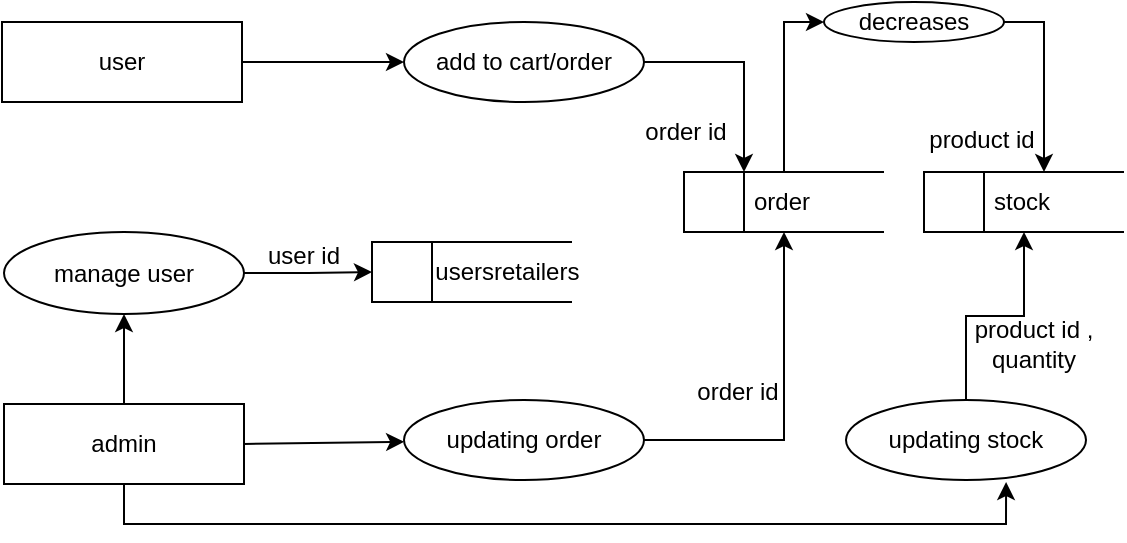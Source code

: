 <mxfile version="26.2.2">
  <diagram name="Page-1" id="f24Aatqlk4mQpJyAkvID">
    <mxGraphModel dx="855" dy="542" grid="1" gridSize="10" guides="1" tooltips="1" connect="1" arrows="1" fold="1" page="1" pageScale="1" pageWidth="850" pageHeight="1100" math="0" shadow="0">
      <root>
        <mxCell id="0" />
        <mxCell id="1" parent="0" />
        <mxCell id="x_YyGZkImRGxs_XCXCvj-6" style="rounded=0;orthogonalLoop=1;jettySize=auto;html=1;exitX=1;exitY=0.5;exitDx=0;exitDy=0;" parent="1" source="x_YyGZkImRGxs_XCXCvj-1" target="x_YyGZkImRGxs_XCXCvj-3" edge="1">
          <mxGeometry relative="1" as="geometry" />
        </mxCell>
        <mxCell id="x_YyGZkImRGxs_XCXCvj-1" value="user" style="rounded=0;whiteSpace=wrap;html=1;" parent="1" vertex="1">
          <mxGeometry x="79" y="110" width="120" height="40" as="geometry" />
        </mxCell>
        <mxCell id="x_YyGZkImRGxs_XCXCvj-7" style="rounded=0;orthogonalLoop=1;jettySize=auto;html=1;exitX=1;exitY=0.5;exitDx=0;exitDy=0;" parent="1" source="x_YyGZkImRGxs_XCXCvj-2" target="x_YyGZkImRGxs_XCXCvj-4" edge="1">
          <mxGeometry relative="1" as="geometry" />
        </mxCell>
        <mxCell id="x_YyGZkImRGxs_XCXCvj-15" style="edgeStyle=orthogonalEdgeStyle;rounded=0;orthogonalLoop=1;jettySize=auto;html=1;exitX=0.5;exitY=0;exitDx=0;exitDy=0;" parent="1" source="x_YyGZkImRGxs_XCXCvj-2" target="x_YyGZkImRGxs_XCXCvj-12" edge="1">
          <mxGeometry relative="1" as="geometry" />
        </mxCell>
        <mxCell id="x_YyGZkImRGxs_XCXCvj-2" value="admin" style="rounded=0;whiteSpace=wrap;html=1;" parent="1" vertex="1">
          <mxGeometry x="80" y="301" width="120" height="40" as="geometry" />
        </mxCell>
        <mxCell id="x_YyGZkImRGxs_XCXCvj-9" style="edgeStyle=orthogonalEdgeStyle;rounded=0;orthogonalLoop=1;jettySize=auto;html=1;exitX=1;exitY=0.5;exitDx=0;exitDy=0;" parent="1" source="x_YyGZkImRGxs_XCXCvj-3" target="x_YyGZkImRGxs_XCXCvj-5" edge="1">
          <mxGeometry relative="1" as="geometry">
            <Array as="points">
              <mxPoint x="450" y="130" />
            </Array>
          </mxGeometry>
        </mxCell>
        <mxCell id="x_YyGZkImRGxs_XCXCvj-3" value="add to cart/order" style="ellipse;whiteSpace=wrap;html=1;" parent="1" vertex="1">
          <mxGeometry x="280" y="110" width="120" height="40" as="geometry" />
        </mxCell>
        <mxCell id="x_YyGZkImRGxs_XCXCvj-8" style="edgeStyle=orthogonalEdgeStyle;rounded=0;orthogonalLoop=1;jettySize=auto;html=1;exitX=1;exitY=0.5;exitDx=0;exitDy=0;" parent="1" source="x_YyGZkImRGxs_XCXCvj-4" target="x_YyGZkImRGxs_XCXCvj-5" edge="1">
          <mxGeometry relative="1" as="geometry" />
        </mxCell>
        <mxCell id="x_YyGZkImRGxs_XCXCvj-4" value="updating order" style="ellipse;whiteSpace=wrap;html=1;" parent="1" vertex="1">
          <mxGeometry x="280" y="299" width="120" height="40" as="geometry" />
        </mxCell>
        <mxCell id="-tL8LrLyjUcFLLNlxPv6-4" style="edgeStyle=orthogonalEdgeStyle;rounded=0;orthogonalLoop=1;jettySize=auto;html=1;exitX=0.5;exitY=0;exitDx=0;exitDy=0;entryX=0;entryY=0.5;entryDx=0;entryDy=0;" edge="1" parent="1" source="x_YyGZkImRGxs_XCXCvj-5" target="-tL8LrLyjUcFLLNlxPv6-2">
          <mxGeometry relative="1" as="geometry" />
        </mxCell>
        <mxCell id="x_YyGZkImRGxs_XCXCvj-5" value="&lt;span style=&quot;white-space: pre;&quot;&gt;&#x9;&lt;/span&gt;&amp;nbsp;order" style="html=1;dashed=0;whiteSpace=wrap;shape=mxgraph.dfd.dataStoreID;align=left;spacingLeft=3;points=[[0,0],[0.5,0],[1,0],[0,0.5],[1,0.5],[0,1],[0.5,1],[1,1]];" parent="1" vertex="1">
          <mxGeometry x="420" y="185" width="100" height="30" as="geometry" />
        </mxCell>
        <mxCell id="x_YyGZkImRGxs_XCXCvj-17" style="edgeStyle=orthogonalEdgeStyle;rounded=0;orthogonalLoop=1;jettySize=auto;html=1;exitX=1;exitY=0.5;exitDx=0;exitDy=0;" parent="1" source="x_YyGZkImRGxs_XCXCvj-12" target="x_YyGZkImRGxs_XCXCvj-13" edge="1">
          <mxGeometry relative="1" as="geometry" />
        </mxCell>
        <mxCell id="x_YyGZkImRGxs_XCXCvj-12" value="manage user" style="ellipse;whiteSpace=wrap;html=1;" parent="1" vertex="1">
          <mxGeometry x="80" y="215" width="120" height="41" as="geometry" />
        </mxCell>
        <mxCell id="x_YyGZkImRGxs_XCXCvj-13" value="&lt;span style=&quot;white-space: pre;&quot;&gt;&#x9;&lt;/span&gt;usersretailers" style="html=1;dashed=0;whiteSpace=wrap;shape=mxgraph.dfd.dataStoreID;align=left;spacingLeft=3;points=[[0,0],[0.5,0],[1,0],[0,0.5],[1,0.5],[0,1],[0.5,1],[1,1]];" parent="1" vertex="1">
          <mxGeometry x="264" y="220" width="100" height="30" as="geometry" />
        </mxCell>
        <mxCell id="x_YyGZkImRGxs_XCXCvj-18" value="&lt;span style=&quot;white-space: pre;&quot;&gt;&#x9;&lt;/span&gt;&amp;nbsp;stock" style="html=1;dashed=0;whiteSpace=wrap;shape=mxgraph.dfd.dataStoreID;align=left;spacingLeft=3;points=[[0,0],[0.5,0],[1,0],[0,0.5],[1,0.5],[0,1],[0.5,1],[1,1]];" parent="1" vertex="1">
          <mxGeometry x="540" y="185" width="100" height="30" as="geometry" />
        </mxCell>
        <mxCell id="x_YyGZkImRGxs_XCXCvj-26" style="edgeStyle=orthogonalEdgeStyle;rounded=0;orthogonalLoop=1;jettySize=auto;html=1;exitX=0.5;exitY=0;exitDx=0;exitDy=0;" parent="1" source="x_YyGZkImRGxs_XCXCvj-22" target="x_YyGZkImRGxs_XCXCvj-18" edge="1">
          <mxGeometry relative="1" as="geometry" />
        </mxCell>
        <mxCell id="x_YyGZkImRGxs_XCXCvj-22" value="updating stock" style="ellipse;whiteSpace=wrap;html=1;" parent="1" vertex="1">
          <mxGeometry x="501" y="299" width="120" height="40" as="geometry" />
        </mxCell>
        <mxCell id="x_YyGZkImRGxs_XCXCvj-24" style="edgeStyle=orthogonalEdgeStyle;rounded=0;orthogonalLoop=1;jettySize=auto;html=1;exitX=0.5;exitY=1;exitDx=0;exitDy=0;entryX=0.667;entryY=1.025;entryDx=0;entryDy=0;entryPerimeter=0;" parent="1" source="x_YyGZkImRGxs_XCXCvj-2" target="x_YyGZkImRGxs_XCXCvj-22" edge="1">
          <mxGeometry relative="1" as="geometry" />
        </mxCell>
        <mxCell id="x_YyGZkImRGxs_XCXCvj-28" value="order id" style="text;strokeColor=none;align=center;fillColor=none;html=1;verticalAlign=middle;whiteSpace=wrap;rounded=0;" parent="1" vertex="1">
          <mxGeometry x="391" y="150" width="60" height="30" as="geometry" />
        </mxCell>
        <mxCell id="x_YyGZkImRGxs_XCXCvj-29" value="product id" style="text;strokeColor=none;align=center;fillColor=none;html=1;verticalAlign=middle;whiteSpace=wrap;rounded=0;" parent="1" vertex="1">
          <mxGeometry x="524" y="154" width="90" height="30" as="geometry" />
        </mxCell>
        <mxCell id="x_YyGZkImRGxs_XCXCvj-31" value="user id" style="text;strokeColor=none;align=center;fillColor=none;html=1;verticalAlign=middle;whiteSpace=wrap;rounded=0;" parent="1" vertex="1">
          <mxGeometry x="200" y="212" width="60" height="30" as="geometry" />
        </mxCell>
        <mxCell id="x_YyGZkImRGxs_XCXCvj-32" value="order id" style="text;strokeColor=none;align=center;fillColor=none;html=1;verticalAlign=middle;whiteSpace=wrap;rounded=0;" parent="1" vertex="1">
          <mxGeometry x="417" y="280" width="60" height="30" as="geometry" />
        </mxCell>
        <mxCell id="x_YyGZkImRGxs_XCXCvj-33" value="product id , quantity" style="text;strokeColor=none;align=center;fillColor=none;html=1;verticalAlign=middle;whiteSpace=wrap;rounded=0;" parent="1" vertex="1">
          <mxGeometry x="550" y="256" width="90" height="30" as="geometry" />
        </mxCell>
        <mxCell id="-tL8LrLyjUcFLLNlxPv6-5" style="edgeStyle=orthogonalEdgeStyle;rounded=0;orthogonalLoop=1;jettySize=auto;html=1;exitX=1;exitY=0.5;exitDx=0;exitDy=0;" edge="1" parent="1" source="-tL8LrLyjUcFLLNlxPv6-2" target="x_YyGZkImRGxs_XCXCvj-18">
          <mxGeometry relative="1" as="geometry">
            <Array as="points">
              <mxPoint x="600" y="110" />
            </Array>
          </mxGeometry>
        </mxCell>
        <mxCell id="-tL8LrLyjUcFLLNlxPv6-2" value="decreases" style="ellipse;whiteSpace=wrap;html=1;" vertex="1" parent="1">
          <mxGeometry x="490" y="100" width="90" height="20" as="geometry" />
        </mxCell>
      </root>
    </mxGraphModel>
  </diagram>
</mxfile>
